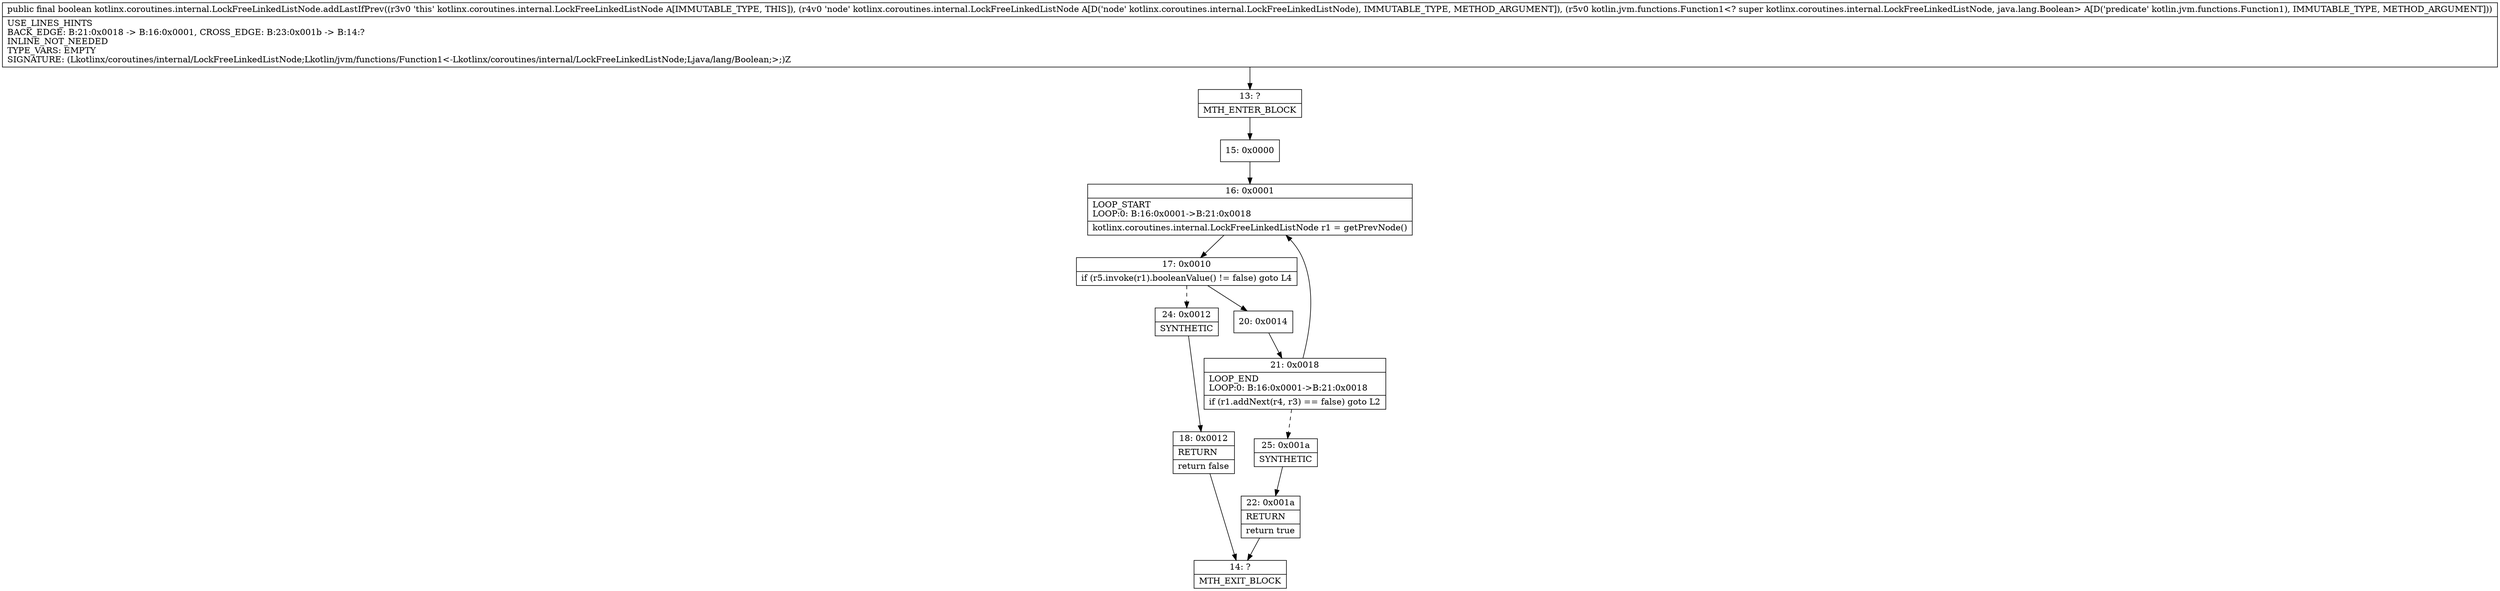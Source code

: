digraph "CFG forkotlinx.coroutines.internal.LockFreeLinkedListNode.addLastIfPrev(Lkotlinx\/coroutines\/internal\/LockFreeLinkedListNode;Lkotlin\/jvm\/functions\/Function1;)Z" {
Node_13 [shape=record,label="{13\:\ ?|MTH_ENTER_BLOCK\l}"];
Node_15 [shape=record,label="{15\:\ 0x0000}"];
Node_16 [shape=record,label="{16\:\ 0x0001|LOOP_START\lLOOP:0: B:16:0x0001\-\>B:21:0x0018\l|kotlinx.coroutines.internal.LockFreeLinkedListNode r1 = getPrevNode()\l}"];
Node_17 [shape=record,label="{17\:\ 0x0010|if (r5.invoke(r1).booleanValue() != false) goto L4\l}"];
Node_20 [shape=record,label="{20\:\ 0x0014}"];
Node_21 [shape=record,label="{21\:\ 0x0018|LOOP_END\lLOOP:0: B:16:0x0001\-\>B:21:0x0018\l|if (r1.addNext(r4, r3) == false) goto L2\l}"];
Node_25 [shape=record,label="{25\:\ 0x001a|SYNTHETIC\l}"];
Node_22 [shape=record,label="{22\:\ 0x001a|RETURN\l|return true\l}"];
Node_14 [shape=record,label="{14\:\ ?|MTH_EXIT_BLOCK\l}"];
Node_24 [shape=record,label="{24\:\ 0x0012|SYNTHETIC\l}"];
Node_18 [shape=record,label="{18\:\ 0x0012|RETURN\l|return false\l}"];
MethodNode[shape=record,label="{public final boolean kotlinx.coroutines.internal.LockFreeLinkedListNode.addLastIfPrev((r3v0 'this' kotlinx.coroutines.internal.LockFreeLinkedListNode A[IMMUTABLE_TYPE, THIS]), (r4v0 'node' kotlinx.coroutines.internal.LockFreeLinkedListNode A[D('node' kotlinx.coroutines.internal.LockFreeLinkedListNode), IMMUTABLE_TYPE, METHOD_ARGUMENT]), (r5v0 kotlin.jvm.functions.Function1\<? super kotlinx.coroutines.internal.LockFreeLinkedListNode, java.lang.Boolean\> A[D('predicate' kotlin.jvm.functions.Function1), IMMUTABLE_TYPE, METHOD_ARGUMENT]))  | USE_LINES_HINTS\lBACK_EDGE: B:21:0x0018 \-\> B:16:0x0001, CROSS_EDGE: B:23:0x001b \-\> B:14:?\lINLINE_NOT_NEEDED\lTYPE_VARS: EMPTY\lSIGNATURE: (Lkotlinx\/coroutines\/internal\/LockFreeLinkedListNode;Lkotlin\/jvm\/functions\/Function1\<\-Lkotlinx\/coroutines\/internal\/LockFreeLinkedListNode;Ljava\/lang\/Boolean;\>;)Z\l}"];
MethodNode -> Node_13;Node_13 -> Node_15;
Node_15 -> Node_16;
Node_16 -> Node_17;
Node_17 -> Node_20;
Node_17 -> Node_24[style=dashed];
Node_20 -> Node_21;
Node_21 -> Node_16;
Node_21 -> Node_25[style=dashed];
Node_25 -> Node_22;
Node_22 -> Node_14;
Node_24 -> Node_18;
Node_18 -> Node_14;
}

